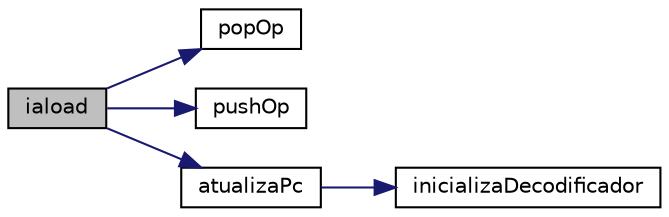 digraph "iaload"
{
 // INTERACTIVE_SVG=YES
  edge [fontname="Helvetica",fontsize="10",labelfontname="Helvetica",labelfontsize="10"];
  node [fontname="Helvetica",fontsize="10",shape=record];
  rankdir="LR";
  Node1294 [label="iaload",height=0.2,width=0.4,color="black", fillcolor="grey75", style="filled", fontcolor="black"];
  Node1294 -> Node1295 [color="midnightblue",fontsize="10",style="solid",fontname="Helvetica"];
  Node1295 [label="popOp",height=0.2,width=0.4,color="black", fillcolor="white", style="filled",URL="$frame_8c.html#a3670f378856724ca85ced056e6bfc5c4"];
  Node1294 -> Node1296 [color="midnightblue",fontsize="10",style="solid",fontname="Helvetica"];
  Node1296 [label="pushOp",height=0.2,width=0.4,color="black", fillcolor="white", style="filled",URL="$frame_8c.html#a50993c39467516396b64a90eb81af0ba"];
  Node1294 -> Node1297 [color="midnightblue",fontsize="10",style="solid",fontname="Helvetica"];
  Node1297 [label="atualizaPc",height=0.2,width=0.4,color="black", fillcolor="white", style="filled",URL="$instrucao_8c.html#abcf4bbde1212f9bb0f2ee7a6ba5aec08"];
  Node1297 -> Node1298 [color="midnightblue",fontsize="10",style="solid",fontname="Helvetica"];
  Node1298 [label="inicializaDecodificador",height=0.2,width=0.4,color="black", fillcolor="white", style="filled",URL="$decodificador_8c.html#ac4ac4bcce3fed96b1a2657ceafda40bc"];
}
